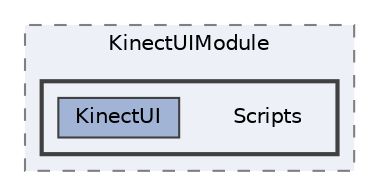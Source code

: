 digraph "/Users/younes/Documents/DoxyGen/UI/KinectUIModule/Scripts"
{
 // LATEX_PDF_SIZE
  bgcolor="transparent";
  edge [fontname=Helvetica,fontsize=10,labelfontname=Helvetica,labelfontsize=10];
  node [fontname=Helvetica,fontsize=10,shape=box,height=0.2,width=0.4];
  compound=true
  subgraph clusterdir_ecea6d1516bd3a601b4340853228a5b6 {
    graph [ bgcolor="#edf0f7", pencolor="grey50", label="KinectUIModule", fontname=Helvetica,fontsize=10 style="filled,dashed", URL="dir_ecea6d1516bd3a601b4340853228a5b6.html",tooltip=""]
  subgraph clusterdir_9d3fe36d552c049dd8843214882284f9 {
    graph [ bgcolor="#edf0f7", pencolor="grey25", label="", fontname=Helvetica,fontsize=10 style="filled,bold", URL="dir_9d3fe36d552c049dd8843214882284f9.html",tooltip=""]
    dir_9d3fe36d552c049dd8843214882284f9 [shape=plaintext, label="Scripts"];
  dir_730c165b439bd3e89460446628aa422a [label="KinectUI", fillcolor="#a2b4d6", color="grey25", style="filled", URL="dir_730c165b439bd3e89460446628aa422a.html",tooltip=""];
  }
  }
}
